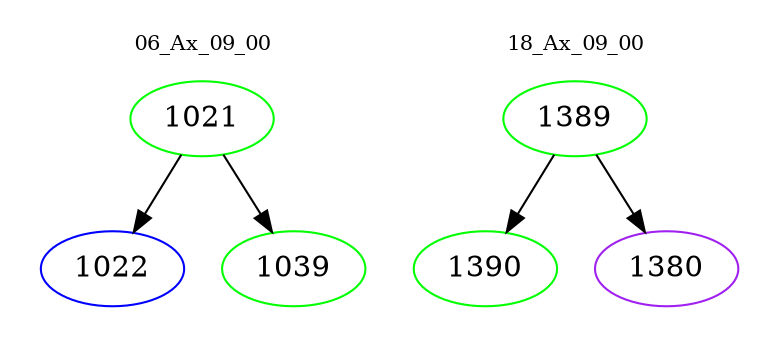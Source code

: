 digraph{
subgraph cluster_0 {
color = white
label = "06_Ax_09_00";
fontsize=10;
T0_1021 [label="1021", color="green"]
T0_1021 -> T0_1022 [color="black"]
T0_1022 [label="1022", color="blue"]
T0_1021 -> T0_1039 [color="black"]
T0_1039 [label="1039", color="green"]
}
subgraph cluster_1 {
color = white
label = "18_Ax_09_00";
fontsize=10;
T1_1389 [label="1389", color="green"]
T1_1389 -> T1_1390 [color="black"]
T1_1390 [label="1390", color="green"]
T1_1389 -> T1_1380 [color="black"]
T1_1380 [label="1380", color="purple"]
}
}
